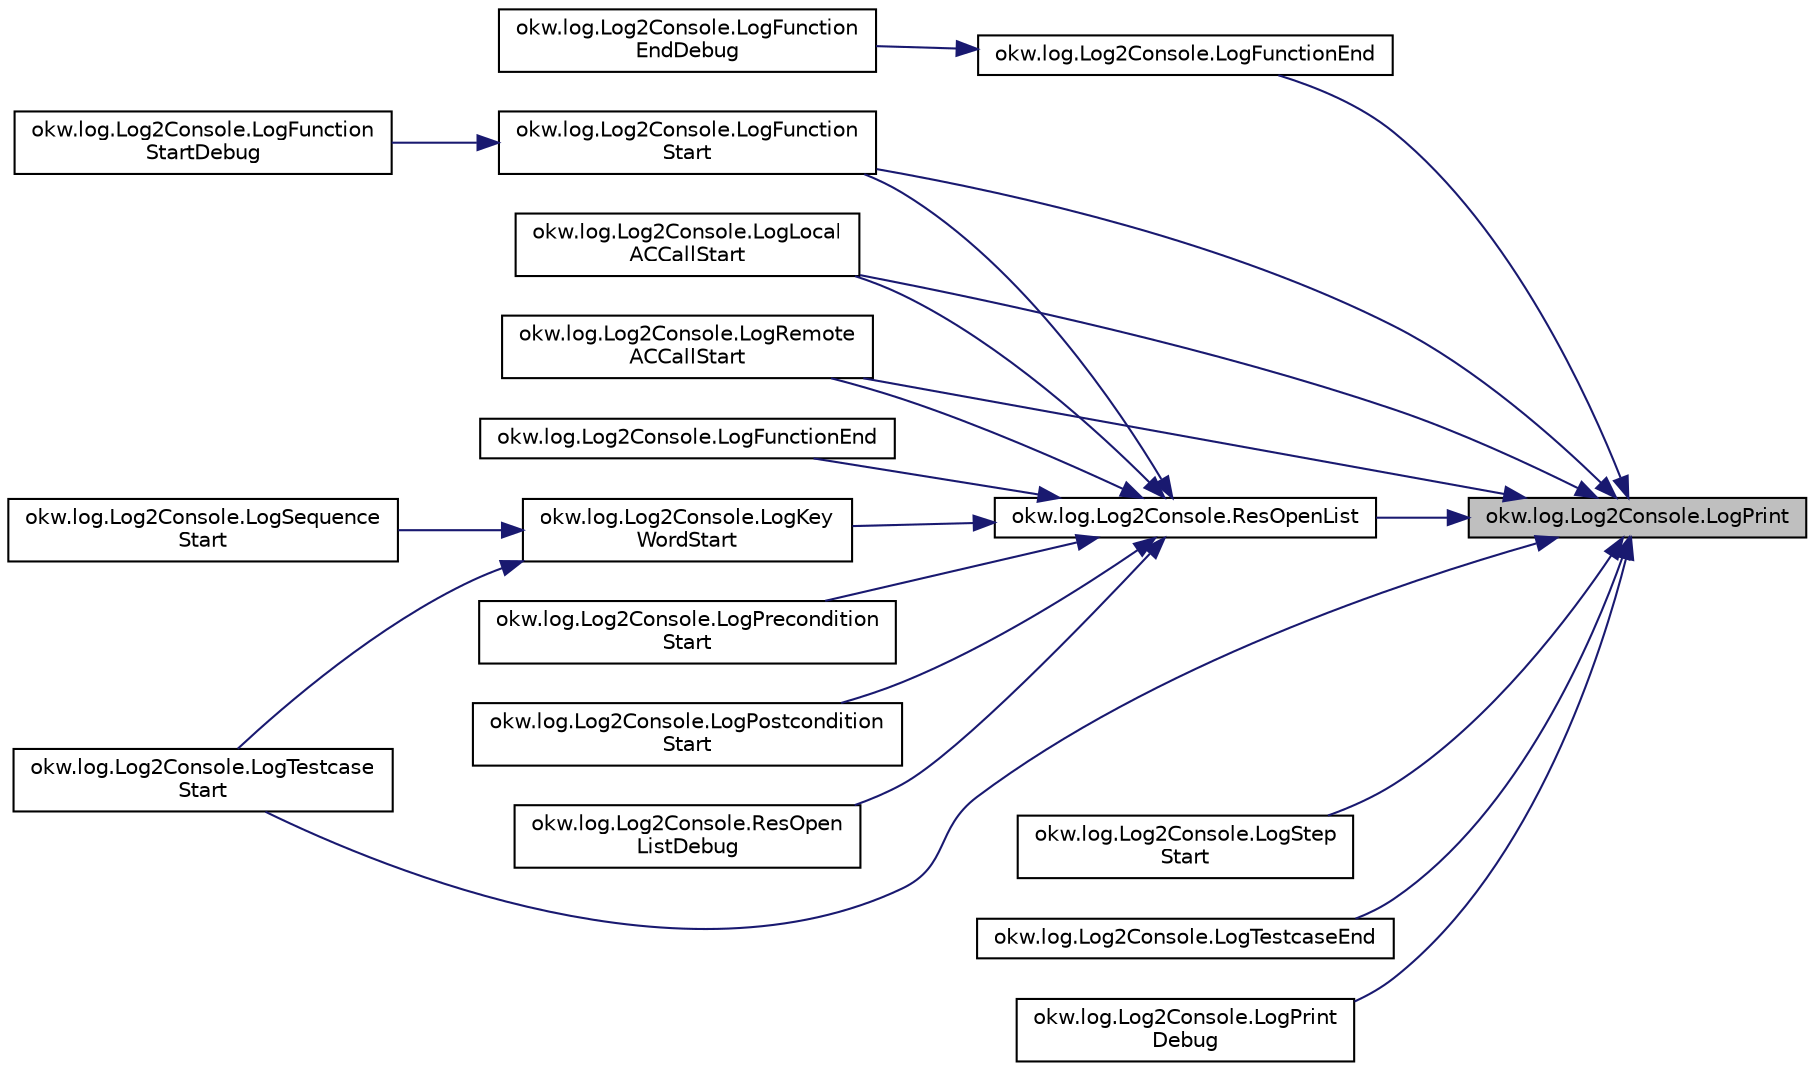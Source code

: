 digraph "okw.log.Log2Console.LogPrint"
{
 // INTERACTIVE_SVG=YES
 // LATEX_PDF_SIZE
  edge [fontname="Helvetica",fontsize="10",labelfontname="Helvetica",labelfontsize="10"];
  node [fontname="Helvetica",fontsize="10",shape=record];
  rankdir="RL";
  Node156 [label="okw.log.Log2Console.LogPrint",height=0.2,width=0.4,color="black", fillcolor="grey75", style="filled", fontcolor="black",tooltip="LogPrint: Prints the given message to the results."];
  Node156 -> Node157 [dir="back",color="midnightblue",fontsize="10",style="solid",fontname="Helvetica"];
  Node157 [label="okw.log.Log2Console.LogFunctionEnd",height=0.2,width=0.4,color="black", fillcolor="white", style="filled",URL="$classokw_1_1log_1_1_log2_console.html#ae5d97f0d2c5d086474b811f700e97eb1",tooltip="LogFunctionEnd:"];
  Node157 -> Node158 [dir="back",color="midnightblue",fontsize="10",style="solid",fontname="Helvetica"];
  Node158 [label="okw.log.Log2Console.LogFunction\lEndDebug",height=0.2,width=0.4,color="black", fillcolor="white", style="filled",URL="$classokw_1_1log_1_1_log2_console.html#a02a98178389196a6ac48021d5b116d7d",tooltip="LogFunctionEndDebug:"];
  Node156 -> Node159 [dir="back",color="midnightblue",fontsize="10",style="solid",fontname="Helvetica"];
  Node159 [label="okw.log.Log2Console.LogFunction\lStart",height=0.2,width=0.4,color="black", fillcolor="white", style="filled",URL="$classokw_1_1log_1_1_log2_console.html#a06fc14df2dcb5b2b28b65b2a5ca07e25",tooltip="LogFunctionStart:"];
  Node159 -> Node160 [dir="back",color="midnightblue",fontsize="10",style="solid",fontname="Helvetica"];
  Node160 [label="okw.log.Log2Console.LogFunction\lStartDebug",height=0.2,width=0.4,color="black", fillcolor="white", style="filled",URL="$classokw_1_1log_1_1_log2_console.html#ae12be755a9da04599d329cfece22b1ef",tooltip="LogFunctionStartDebug:"];
  Node156 -> Node161 [dir="back",color="midnightblue",fontsize="10",style="solid",fontname="Helvetica"];
  Node161 [label="okw.log.Log2Console.LogLocal\lACCallStart",height=0.2,width=0.4,color="black", fillcolor="white", style="filled",URL="$classokw_1_1log_1_1_log2_console.html#a3519f399a0b6e6b1abe9b9b28f8edac6",tooltip=" "];
  Node156 -> Node162 [dir="back",color="midnightblue",fontsize="10",style="solid",fontname="Helvetica"];
  Node162 [label="okw.log.Log2Console.LogRemote\lACCallStart",height=0.2,width=0.4,color="black", fillcolor="white", style="filled",URL="$classokw_1_1log_1_1_log2_console.html#af6d461a8771a7bdf8513a3dead7801bc",tooltip="LogRemoteACCallStart: Start of a remote AC call."];
  Node156 -> Node163 [dir="back",color="midnightblue",fontsize="10",style="solid",fontname="Helvetica"];
  Node163 [label="okw.log.Log2Console.LogStep\lStart",height=0.2,width=0.4,color="black", fillcolor="white", style="filled",URL="$classokw_1_1log_1_1_log2_console.html#ae0d8107ea279f3694c342c25d5c153ab",tooltip="LogStepStart: Log Begin of (Test) Step."];
  Node156 -> Node164 [dir="back",color="midnightblue",fontsize="10",style="solid",fontname="Helvetica"];
  Node164 [label="okw.log.Log2Console.ResOpenList",height=0.2,width=0.4,color="black", fillcolor="white", style="filled",URL="$classokw_1_1log_1_1_log2_console.html#af99ba81cf4d8e14d5fe19070f12ae5cb",tooltip="LogFunctionStartDebug: Opens a debug outline level with the ."];
  Node164 -> Node165 [dir="back",color="midnightblue",fontsize="10",style="solid",fontname="Helvetica"];
  Node165 [label="okw.log.Log2Console.LogFunctionEnd",height=0.2,width=0.4,color="black", fillcolor="white", style="filled",URL="$classokw_1_1log_1_1_log2_console.html#a2d42361222359da106d531084f9d283e",tooltip="LogFunctionEnd(String):"];
  Node164 -> Node159 [dir="back",color="midnightblue",fontsize="10",style="solid",fontname="Helvetica"];
  Node164 -> Node166 [dir="back",color="midnightblue",fontsize="10",style="solid",fontname="Helvetica"];
  Node166 [label="okw.log.Log2Console.LogKey\lWordStart",height=0.2,width=0.4,color="black", fillcolor="white", style="filled",URL="$classokw_1_1log_1_1_log2_console.html#a6c848745fc8facac542f043f4bfce4bc",tooltip="LogKeyWordStart:"];
  Node166 -> Node167 [dir="back",color="midnightblue",fontsize="10",style="solid",fontname="Helvetica"];
  Node167 [label="okw.log.Log2Console.LogTestcase\lStart",height=0.2,width=0.4,color="black", fillcolor="white", style="filled",URL="$classokw_1_1log_1_1_log2_console.html#ab54c67895506d0e6786be1b7c4f1ac78",tooltip="LogTestcaseStart:"];
  Node166 -> Node168 [dir="back",color="midnightblue",fontsize="10",style="solid",fontname="Helvetica"];
  Node168 [label="okw.log.Log2Console.LogSequence\lStart",height=0.2,width=0.4,color="black", fillcolor="white", style="filled",URL="$classokw_1_1log_1_1_log2_console.html#a9ec829b2c64f226a7de1d6a8c0ec468f",tooltip="LogSequenceStart: Begin of a Sequence."];
  Node164 -> Node161 [dir="back",color="midnightblue",fontsize="10",style="solid",fontname="Helvetica"];
  Node164 -> Node162 [dir="back",color="midnightblue",fontsize="10",style="solid",fontname="Helvetica"];
  Node164 -> Node169 [dir="back",color="midnightblue",fontsize="10",style="solid",fontname="Helvetica"];
  Node169 [label="okw.log.Log2Console.LogPrecondition\lStart",height=0.2,width=0.4,color="black", fillcolor="white", style="filled",URL="$classokw_1_1log_1_1_log2_console.html#a4a54aa99722b1644782f7d7df6040161",tooltip=" "];
  Node164 -> Node170 [dir="back",color="midnightblue",fontsize="10",style="solid",fontname="Helvetica"];
  Node170 [label="okw.log.Log2Console.LogPostcondition\lStart",height=0.2,width=0.4,color="black", fillcolor="white", style="filled",URL="$classokw_1_1log_1_1_log2_console.html#a6dc97da908065976e17d4a25dc471ca4",tooltip=" "];
  Node164 -> Node171 [dir="back",color="midnightblue",fontsize="10",style="solid",fontname="Helvetica"];
  Node171 [label="okw.log.Log2Console.ResOpen\lListDebug",height=0.2,width=0.4,color="black", fillcolor="white", style="filled",URL="$classokw_1_1log_1_1_log2_console.html#adea657f55b624397c13bfbf94f2a6d6a",tooltip="Öffnet eine neue debug Ergenis-Ebene mit der gegebenen Überschrift."];
  Node156 -> Node167 [dir="back",color="midnightblue",fontsize="10",style="solid",fontname="Helvetica"];
  Node156 -> Node172 [dir="back",color="midnightblue",fontsize="10",style="solid",fontname="Helvetica"];
  Node172 [label="okw.log.Log2Console.LogTestcaseEnd",height=0.2,width=0.4,color="black", fillcolor="white", style="filled",URL="$classokw_1_1log_1_1_log2_console.html#a3d7f0164c5d9db37f32b9678b96bd2af",tooltip="LogTestcaseEnd:"];
  Node156 -> Node173 [dir="back",color="midnightblue",fontsize="10",style="solid",fontname="Helvetica"];
  Node173 [label="okw.log.Log2Console.LogPrint\lDebug",height=0.2,width=0.4,color="black", fillcolor="white", style="filled",URL="$classokw_1_1log_1_1_log2_console.html#ac77e0616d07bf584b91f53c8a17636c6",tooltip="LogPrintDebug:"];
}
